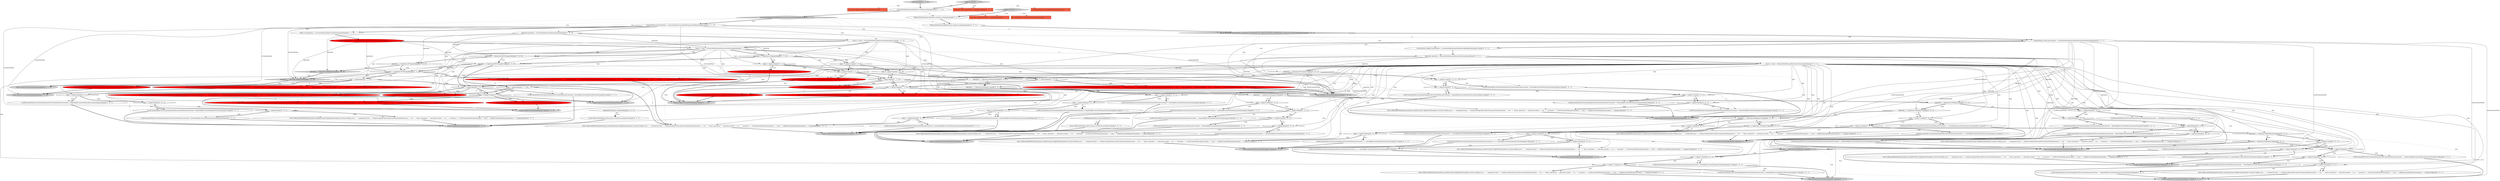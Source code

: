 digraph {
110 [style = filled, label = "throw irBinaryMathNode.getLocation().createError(ae)@@@47@@@['0', '0', '1']", fillcolor = white, shape = ellipse image = "AAA0AAABBB3BBB"];
24 [style = filled, label = "Class<?> type = irUnaryMathNode.getDecorationValue()@@@7@@@['1', '0', '0']", fillcolor = white, shape = ellipse image = "AAA0AAABBB1BBB"];
108 [style = filled, label = "type == @@@177@@@['0', '0', '1']", fillcolor = white, shape = diamond image = "AAA0AAABBB3BBB"];
14 [style = filled, label = "operation == Operation.BWNOT@@@26@@@['1', '0', '0']", fillcolor = white, shape = diamond image = "AAA0AAABBB1BBB"];
20 [style = filled, label = "operation == Operation.ADD@@@48@@@['1', '1', '0']", fillcolor = lightgray, shape = diamond image = "AAA0AAABBB1BBB"];
16 [style = filled, label = "visitUnaryMath['1', '0', '0']", fillcolor = lightgray, shape = diamond image = "AAA0AAABBB1BBB"];
104 [style = filled, label = "type == @@@126@@@['0', '0', '1']", fillcolor = white, shape = diamond image = "AAA0AAABBB3BBB"];
141 [style = filled, label = "irLeftConstantNode.setConstant((int)irLeftConstantNode.getConstant() << (int)irRightConstantNode.getConstant())@@@112@@@['0', '0', '1']", fillcolor = white, shape = ellipse image = "AAA0AAABBB3BBB"];
34 [style = filled, label = "Operation operation = irUnaryMathNode.getDecorationValue()@@@7@@@['0', '1', '0']", fillcolor = red, shape = ellipse image = "AAA1AAABBB2BBB"];
47 [style = filled, label = "irConstantNode.attachDecoration(new IRDConstant(~(int)constantValue))@@@29@@@['0', '1', '0']", fillcolor = red, shape = ellipse image = "AAA1AAABBB2BBB"];
45 [style = filled, label = "scope.accept(irConstantNode)@@@37@@@['0', '1', '0']", fillcolor = lightgray, shape = ellipse image = "AAA0AAABBB2BBB"];
18 [style = filled, label = "operation == Operation.BWNOT@@@27@@@['1', '1', '0']", fillcolor = white, shape = diamond image = "AAA0AAABBB1BBB"];
26 [style = filled, label = "operation == Operation.NOT@@@38@@@['1', '0', '0']", fillcolor = white, shape = diamond image = "AAA0AAABBB1BBB"];
15 [style = filled, label = "irUnaryMathNode.getChildNode().visit(this,null)@@@3@@@['1', '1', '0']", fillcolor = white, shape = ellipse image = "AAA0AAABBB1BBB"];
2 [style = filled, label = "type == @@@28@@@['1', '1', '0']", fillcolor = white, shape = diamond image = "AAA0AAABBB1BBB"];
71 [style = filled, label = "ArithmeticException ae@@@46@@@['0', '0', '1']", fillcolor = white, shape = diamond image = "AAA0AAABBB3BBB"];
66 [style = filled, label = "throw irBinaryMathNode.getLocation().createError(ae)@@@70@@@['0', '0', '1']", fillcolor = white, shape = ellipse image = "AAA0AAABBB3BBB"];
6 [style = filled, label = "throw irUnaryMathNode.getLocation().createError(new IllegalStateException(\"constant folding error: \" + \"unexpected type (\" + PainlessLookupUtility.typeToCanonicalTypeName(type) + \"( for \" + \"unary operation (\" + operation.symbol + \"( on \" + \"constant (\" + irConstantNode.getConstant() + \"(\"))@@@34@@@['1', '0', '0']", fillcolor = red, shape = ellipse image = "AAA1AAABBB1BBB"];
117 [style = filled, label = "operation == Operation.USH@@@134@@@['0', '0', '1']", fillcolor = white, shape = diamond image = "AAA0AAABBB3BBB"];
153 [style = filled, label = "type == @@@123@@@['0', '0', '1']", fillcolor = white, shape = diamond image = "AAA0AAABBB3BBB"];
70 [style = filled, label = "type == @@@96@@@['0', '0', '1']", fillcolor = white, shape = diamond image = "AAA0AAABBB3BBB"];
19 [style = filled, label = "scope.accept(irConstantNode)@@@36@@@['1', '0', '0']", fillcolor = lightgray, shape = ellipse image = "AAA0AAABBB1BBB"];
75 [style = filled, label = "scope.accept(irLeftConstantNode)@@@144@@@['0', '0', '1']", fillcolor = lightgray, shape = ellipse image = "AAA0AAABBB3BBB"];
151 [style = filled, label = "irLeftConstantNode.setConstant((int)irLeftConstantNode.getConstant() | (int)irRightConstantNode.getConstant())@@@175@@@['0', '0', '1']", fillcolor = white, shape = ellipse image = "AAA0AAABBB3BBB"];
4 [style = filled, label = "Class<?> type = irUnaryMathNode.getDecorationValue()@@@8@@@['1', '1', '0']", fillcolor = white, shape = ellipse image = "AAA0AAABBB1BBB"];
145 [style = filled, label = "scope.accept(irLeftConstantNode)@@@132@@@['0', '0', '1']", fillcolor = lightgray, shape = ellipse image = "AAA0AAABBB3BBB"];
25 [style = filled, label = "irUnaryMathNode.getChildNode() instanceof ConstantNode@@@4@@@['1', '1', '0']", fillcolor = lightgray, shape = diamond image = "AAA0AAABBB1BBB"];
40 [style = filled, label = "visitUnaryMath['0', '1', '0']", fillcolor = lightgray, shape = diamond image = "AAA0AAABBB2BBB"];
140 [style = filled, label = "type == @@@114@@@['0', '0', '1']", fillcolor = white, shape = diamond image = "AAA0AAABBB3BBB"];
155 [style = filled, label = "irLeftConstantNode.setConstant((long)irLeftConstantNode.getConstant() | (long)irRightConstantNode.getConstant())@@@178@@@['0', '0', '1']", fillcolor = white, shape = ellipse image = "AAA0AAABBB3BBB"];
65 [style = filled, label = "type == @@@84@@@['0', '0', '1']", fillcolor = white, shape = diamond image = "AAA0AAABBB3BBB"];
114 [style = filled, label = "throw irBinaryMathNode.getLocation().createError(new IllegalStateException(\"constant folding error: \" + \"unexpected type (\" + PainlessLookupUtility.typeToCanonicalTypeName(type) + \"( for \" + \"binary operation (\" + operation.symbol + \"( on \" + \"constants (\" + irLeftConstantNode.getConstant() + \"( and (\" + irRightConstantNode.getConstant() + \"(\"))@@@181@@@['0', '0', '1']", fillcolor = white, shape = ellipse image = "AAA0AAABBB3BBB"];
90 [style = filled, label = "operation == Operation.DIV@@@28@@@['0', '0', '1']", fillcolor = white, shape = diamond image = "AAA0AAABBB3BBB"];
148 [style = filled, label = "operation == Operation.LSH@@@110@@@['0', '0', '1']", fillcolor = white, shape = diamond image = "AAA0AAABBB3BBB"];
10 [style = filled, label = "type == @@@30@@@['1', '0', '1']", fillcolor = white, shape = diamond image = "AAA0AAABBB1BBB"];
128 [style = filled, label = "throw irBinaryMathNode.getLocation().createError(new IllegalStateException(\"constant folding error: \" + \"unexpected type (\" + PainlessLookupUtility.typeToCanonicalTypeName(type) + \"( for \" + \"binary operation (\" + operation.symbol + \"( on \" + \"constants (\" + irLeftConstantNode.getConstant() + \"( and (\" + irRightConstantNode.getConstant() + \"(\"))@@@130@@@['0', '0', '1']", fillcolor = white, shape = ellipse image = "AAA0AAABBB3BBB"];
9 [style = filled, label = "operation == Operation.SUB@@@9@@@['1', '1', '0']", fillcolor = white, shape = diamond image = "AAA0AAABBB1BBB"];
77 [style = filled, label = "scope.accept(irLeftConstantNode)@@@120@@@['0', '0', '1']", fillcolor = lightgray, shape = ellipse image = "AAA0AAABBB3BBB"];
89 [style = filled, label = "irLeftConstantNode.setConstant((int)irLeftConstantNode.getConstant() * (int)irRightConstantNode.getConstant())@@@12@@@['0', '0', '1']", fillcolor = white, shape = ellipse image = "AAA0AAABBB3BBB"];
30 [style = filled, label = "ConstantNode irConstantNode = (ConstantNode)irUnaryMathNode.getChildNode()@@@5@@@['1', '1', '0']", fillcolor = white, shape = ellipse image = "AAA0AAABBB1BBB"];
80 [style = filled, label = "throw irBinaryMathNode.getLocation().createError(new IllegalStateException(\"constant folding error: \" + \"unexpected type (\" + PainlessLookupUtility.typeToCanonicalTypeName(type) + \"( for \" + \"binary operation (\" + operation.symbol + \"( on \" + \"constants (\" + irLeftConstantNode.getConstant() + \"( and (\" + irRightConstantNode.getConstant() + \"(\"))@@@106@@@['0', '0', '1']", fillcolor = white, shape = ellipse image = "AAA0AAABBB3BBB"];
51 [style = filled, label = "type == @@@56@@@['0', '0', '1']", fillcolor = white, shape = diamond image = "AAA0AAABBB3BBB"];
64 [style = filled, label = "operation == Operation.SUB@@@92@@@['0', '0', '1']", fillcolor = white, shape = diamond image = "AAA0AAABBB3BBB"];
85 [style = filled, label = "ConstantNode irRightConstantNode = (ConstantNode)irBinaryMathNode.getRightNode()@@@7@@@['0', '0', '1']", fillcolor = white, shape = ellipse image = "AAA0AAABBB3BBB"];
131 [style = filled, label = "irBinaryMathNode.getLeftNode() instanceof ConstantNode && irBinaryMathNode.getRightNode() instanceof ConstantNode@@@5@@@['0', '0', '1']", fillcolor = lightgray, shape = diamond image = "AAA0AAABBB3BBB"];
113 [style = filled, label = "visitBinaryMath['0', '0', '1']", fillcolor = lightgray, shape = diamond image = "AAA0AAABBB3BBB"];
79 [style = filled, label = "irLeftConstantNode.setConstant((long)irLeftConstantNode.getConstant() ^ (long)irRightConstantNode.getConstant())@@@166@@@['0', '0', '1']", fillcolor = white, shape = ellipse image = "AAA0AAABBB3BBB"];
12 [style = filled, label = "throw irBinaryMathNode.getLocation().createError(new IllegalStateException(\"constant folding error: \" + \"unexpected type (\" + PainlessLookupUtility.typeToCanonicalTypeName(type) + \"( for \" + \"binary operation (\" + operation.symbol + \"( on \" + \"constants (\" + irLeftConstantNode.getConstant() + \"( and (\" + irRightConstantNode.getConstant() + \"(\"))@@@66@@@['1', '0', '1']", fillcolor = white, shape = ellipse image = "AAA0AAABBB1BBB"];
43 [style = filled, label = "Object constantValue = irConstantNode.getDecorationValue()@@@6@@@['0', '1', '0']", fillcolor = white, shape = ellipse image = "AAA0AAABBB2BBB"];
139 [style = filled, label = "irLeftConstantNode.setConstant((long)irLeftConstantNode.getConstant() / (long)irRightConstantNode.getConstant())@@@34@@@['0', '0', '1']", fillcolor = white, shape = ellipse image = "AAA0AAABBB3BBB"];
33 [style = filled, label = "irConstantNode.attachDecoration(new IRDConstant(-(int)constantValue))@@@11@@@['0', '1', '0']", fillcolor = red, shape = ellipse image = "AAA1AAABBB2BBB"];
56 [style = filled, label = "type == @@@39@@@['0', '0', '1']", fillcolor = white, shape = diamond image = "AAA0AAABBB3BBB"];
1 [style = filled, label = "throw irUnaryMathNode.getLocation().createError(new IllegalStateException(\"constant folding error: \" + \"unexpected type (\" + PainlessLookupUtility.typeToCanonicalTypeName(type) + \"( for \" + \"unary operation (\" + operation.symbol + \"( on \" + \"constant (\" + irConstantNode.getConstant() + \"(\"))@@@22@@@['1', '0', '0']", fillcolor = red, shape = ellipse image = "AAA1AAABBB1BBB"];
93 [style = filled, label = "irLeftConstantNode.setConstant((int)irLeftConstantNode.getConstant() >> (int)irRightConstantNode.getConstant())@@@124@@@['0', '0', '1']", fillcolor = white, shape = ellipse image = "AAA0AAABBB3BBB"];
112 [style = filled, label = "throw irBinaryMathNode.getLocation().createError(new IllegalStateException(\"constant folding error: \" + \"unexpected type (\" + PainlessLookupUtility.typeToCanonicalTypeName(type) + \"( for \" + \"binary operation (\" + operation.symbol + \"( on \" + \"constants (\" + irLeftConstantNode.getConstant() + \"( and (\" + irRightConstantNode.getConstant() + \"(\"))@@@142@@@['0', '0', '1']", fillcolor = white, shape = ellipse image = "AAA0AAABBB3BBB"];
106 [style = filled, label = "type == @@@17@@@['0', '0', '1']", fillcolor = white, shape = diamond image = "AAA0AAABBB3BBB"];
96 [style = filled, label = "irLeftConstantNode.setConstant((long)irLeftConstantNode.getConstant() & (long)irRightConstantNode.getConstant())@@@151@@@['0', '0', '1']", fillcolor = white, shape = ellipse image = "AAA0AAABBB3BBB"];
55 [style = filled, label = "Operation operation = irBinaryMathNode.getDecorationValue()@@@8@@@['0', '0', '1']", fillcolor = white, shape = ellipse image = "AAA0AAABBB3BBB"];
120 [style = filled, label = "irLeftConstantNode.setConstant((double)irLeftConstantNode.getConstant() + (double)irRightConstantNode.getConstant())@@@85@@@['0', '0', '1']", fillcolor = white, shape = ellipse image = "AAA0AAABBB3BBB"];
17 [style = filled, label = "type == @@@19@@@['1', '1', '0']", fillcolor = white, shape = diamond image = "AAA0AAABBB1BBB"];
88 [style = filled, label = "scope.accept(irLeftConstantNode)@@@108@@@['0', '0', '1']", fillcolor = lightgray, shape = ellipse image = "AAA0AAABBB3BBB"];
133 [style = filled, label = "type == @@@78@@@['0', '0', '1']", fillcolor = white, shape = diamond image = "AAA0AAABBB3BBB"];
157 [style = filled, label = "irLeftConstantNode.setConstant((int)irLeftConstantNode.getConstant() % (int)irRightConstantNode.getConstant())@@@54@@@['0', '0', '1']", fillcolor = white, shape = ellipse image = "AAA0AAABBB3BBB"];
135 [style = filled, label = "irLeftConstantNode.setConstant((int)irLeftConstantNode.getConstant() - (int)irRightConstantNode.getConstant())@@@94@@@['0', '0', '1']", fillcolor = white, shape = ellipse image = "AAA0AAABBB3BBB"];
107 [style = filled, label = "type == @@@102@@@['0', '0', '1']", fillcolor = white, shape = diamond image = "AAA0AAABBB3BBB"];
125 [style = filled, label = "irLeftConstantNode.setConstant((int)irLeftConstantNode.getConstant() ^ (int)irRightConstantNode.getConstant())@@@163@@@['0', '0', '1']", fillcolor = white, shape = ellipse image = "AAA0AAABBB3BBB"];
150 [style = filled, label = "type == @@@162@@@['0', '0', '1']", fillcolor = white, shape = diamond image = "AAA0AAABBB3BBB"];
46 [style = filled, label = "UnaryMathNode irUnaryMathNode@@@2@@@['0', '1', '0']", fillcolor = tomato, shape = box image = "AAA0AAABBB2BBB"];
91 [style = filled, label = "Consumer<ExpressionNode> scope@@@2@@@['0', '0', '1']", fillcolor = tomato, shape = box image = "AAA0AAABBB3BBB"];
72 [style = filled, label = "irLeftConstantNode.setConstant((float)irLeftConstantNode.getConstant() - (float)irRightConstantNode.getConstant())@@@100@@@['0', '0', '1']", fillcolor = white, shape = ellipse image = "AAA0AAABBB3BBB"];
52 [style = filled, label = "type == @@@36@@@['0', '0', '1']", fillcolor = white, shape = diamond image = "AAA0AAABBB3BBB"];
5 [style = filled, label = "scope.accept(irConstantNode)@@@24@@@['1', '0', '0']", fillcolor = lightgray, shape = ellipse image = "AAA0AAABBB1BBB"];
95 [style = filled, label = "throw irBinaryMathNode.getLocation().createError(new IllegalStateException(\"constant folding error: \" + \"unexpected type (\" + PainlessLookupUtility.typeToCanonicalTypeName(type) + \"( for \" + \"binary operation (\" + operation.symbol + \"( on \" + \"constants (\" + irLeftConstantNode.getConstant() + \"( and (\" + irRightConstantNode.getConstant() + \"(\"))@@@169@@@['0', '0', '1']", fillcolor = white, shape = ellipse image = "AAA0AAABBB3BBB"];
44 [style = filled, label = "scope.accept(irConstantNode)@@@46@@@['0', '1', '0']", fillcolor = lightgray, shape = ellipse image = "AAA0AAABBB2BBB"];
83 [style = filled, label = "scope.accept(irLeftConstantNode)@@@72@@@['0', '0', '1']", fillcolor = lightgray, shape = ellipse image = "AAA0AAABBB3BBB"];
58 [style = filled, label = "type == @@@165@@@['0', '0', '1']", fillcolor = white, shape = diamond image = "AAA0AAABBB3BBB"];
124 [style = filled, label = "irLeftConstantNode.setConstant((float)irLeftConstantNode.getConstant() % (float)irRightConstantNode.getConstant())@@@60@@@['0', '0', '1']", fillcolor = white, shape = ellipse image = "AAA0AAABBB3BBB"];
161 [style = filled, label = "throw irBinaryMathNode.getLocation().createError(new IllegalStateException(\"constant folding error: \" + \"unexpected type (\" + PainlessLookupUtility.typeToCanonicalTypeName(type) + \"( for \" + \"binary operation (\" + operation.symbol + \"( on \" + \"constants (\" + irLeftConstantNode.getConstant() + \"( and (\" + irRightConstantNode.getConstant() + \"(\"))@@@88@@@['0', '0', '1']", fillcolor = white, shape = ellipse image = "AAA0AAABBB3BBB"];
122 [style = filled, label = "irLeftConstantNode.setConstant((double)irLeftConstantNode.getConstant() * (double)irRightConstantNode.getConstant())@@@21@@@['0', '0', '1']", fillcolor = white, shape = ellipse image = "AAA0AAABBB3BBB"];
123 [style = filled, label = "irLeftConstantNode.setConstant((int)irLeftConstantNode.getConstant() & (int)irRightConstantNode.getConstant())@@@148@@@['0', '0', '1']", fillcolor = white, shape = ellipse image = "AAA0AAABBB3BBB"];
138 [style = filled, label = "scope.accept(irLeftConstantNode)@@@183@@@['0', '0', '1']", fillcolor = lightgray, shape = ellipse image = "AAA0AAABBB3BBB"];
63 [style = filled, label = "type == @@@62@@@['0', '0', '1']", fillcolor = white, shape = diamond image = "AAA0AAABBB3BBB"];
105 [style = filled, label = "irLeftConstantNode.setConstant((int)irLeftConstantNode.getConstant() + (int)irRightConstantNode.getConstant())@@@76@@@['0', '0', '1']", fillcolor = white, shape = ellipse image = "AAA0AAABBB3BBB"];
119 [style = filled, label = "irLeftConstantNode.setConstant((int)irLeftConstantNode.getConstant() >>> (int)irRightConstantNode.getConstant())@@@136@@@['0', '0', '1']", fillcolor = white, shape = ellipse image = "AAA0AAABBB3BBB"];
132 [style = filled, label = "irBinaryMathNode.getLeftNode().visit(this,null)@@@3@@@['0', '0', '1']", fillcolor = white, shape = ellipse image = "AAA0AAABBB3BBB"];
137 [style = filled, label = "irLeftConstantNode.setConstant((double)irLeftConstantNode.getConstant() % (double)irRightConstantNode.getConstant())@@@63@@@['0', '0', '1']", fillcolor = white, shape = ellipse image = "AAA0AAABBB3BBB"];
158 [style = filled, label = "irLeftConstantNode.setConstant((int)irLeftConstantNode.getConstant() / (int)irRightConstantNode.getConstant())@@@31@@@['0', '0', '1']", fillcolor = white, shape = ellipse image = "AAA0AAABBB3BBB"];
67 [style = filled, label = "throw irBinaryMathNode.getLocation().createError(new IllegalStateException(\"constant folding error: \" + \"unexpected type (\" + PainlessLookupUtility.typeToCanonicalTypeName(type) + \"( for \" + \"binary operation (\" + operation.symbol + \"( on \" + \"constants (\" + irLeftConstantNode.getConstant() + \"( and (\" + irRightConstantNode.getConstant() + \"(\"))@@@154@@@['0', '0', '1']", fillcolor = white, shape = ellipse image = "AAA0AAABBB3BBB"];
32 [style = filled, label = "type == @@@10@@@['1', '1', '0']", fillcolor = white, shape = diamond image = "AAA0AAABBB1BBB"];
100 [style = filled, label = "scope.accept(irLeftConstantNode)@@@90@@@['0', '0', '1']", fillcolor = lightgray, shape = ellipse image = "AAA0AAABBB3BBB"];
127 [style = filled, label = "irLeftConstantNode.setConstant((long)irLeftConstantNode.getConstant() + (long)irRightConstantNode.getConstant())@@@79@@@['0', '0', '1']", fillcolor = white, shape = ellipse image = "AAA0AAABBB3BBB"];
11 [style = filled, label = "Consumer<ExpressionNode> scope@@@2@@@['1', '0', '0']", fillcolor = tomato, shape = box image = "AAA0AAABBB1BBB"];
82 [style = filled, label = "operation == Operation.REM@@@51@@@['0', '0', '1']", fillcolor = white, shape = diamond image = "AAA0AAABBB3BBB"];
0 [style = filled, label = "type == @@@13@@@['1', '1', '0']", fillcolor = white, shape = diamond image = "AAA0AAABBB1BBB"];
50 [style = filled, label = "irConstantNode.attachDecoration(new IRDConstant(-(float)constantValue))@@@17@@@['0', '1', '0']", fillcolor = red, shape = ellipse image = "AAA1AAABBB2BBB"];
115 [style = filled, label = "type == @@@81@@@['0', '0', '1']", fillcolor = white, shape = diamond image = "AAA0AAABBB3BBB"];
147 [style = filled, label = "irLeftConstantNode.setConstant((long)irLeftConstantNode.getConstant() * (long)irRightConstantNode.getConstant())@@@15@@@['0', '0', '1']", fillcolor = white, shape = ellipse image = "AAA0AAABBB3BBB"];
84 [style = filled, label = "BinaryMathNode irBinaryMathNode@@@2@@@['0', '0', '1']", fillcolor = tomato, shape = box image = "AAA0AAABBB3BBB"];
13 [style = filled, label = "type == @@@31@@@['1', '1', '0']", fillcolor = white, shape = diamond image = "AAA0AAABBB1BBB"];
61 [style = filled, label = "irLeftConstantNode.setConstant((long)irLeftConstantNode.getConstant() << (int)irRightConstantNode.getConstant())@@@115@@@['0', '0', '1']", fillcolor = white, shape = ellipse image = "AAA0AAABBB3BBB"];
111 [style = filled, label = "irLeftConstantNode.setConstant((long)irLeftConstantNode.getConstant() >> (int)irRightConstantNode.getConstant())@@@127@@@['0', '0', '1']", fillcolor = white, shape = ellipse image = "AAA0AAABBB3BBB"];
59 [style = filled, label = "type == @@@93@@@['0', '0', '1']", fillcolor = white, shape = diamond image = "AAA0AAABBB3BBB"];
68 [style = filled, label = "irLeftConstantNode.setConstant((long)irLeftConstantNode.getConstant() >>> (int)irRightConstantNode.getConstant())@@@139@@@['0', '0', '1']", fillcolor = white, shape = ellipse image = "AAA0AAABBB3BBB"];
146 [style = filled, label = "irLeftConstantNode.setConstant((boolean)irLeftConstantNode.getConstant() ^ (boolean)irRightConstantNode.getConstant())@@@160@@@['0', '0', '1']", fillcolor = white, shape = ellipse image = "AAA0AAABBB3BBB"];
156 [style = filled, label = "throw irBinaryMathNode.getLocation().createError(new IllegalStateException(\"constant folding error: \" + \"unexpected type (\" + PainlessLookupUtility.typeToCanonicalTypeName(type) + \"( for \" + \"binary operation (\" + operation.symbol + \"( on \" + \"constants (\" + irLeftConstantNode.getConstant() + \"( and (\" + irRightConstantNode.getConstant() + \"(\"))@@@43@@@['0', '0', '1']", fillcolor = white, shape = ellipse image = "AAA0AAABBB3BBB"];
39 [style = filled, label = "scope.accept(irConstantNode)@@@49@@@['0', '1', '0']", fillcolor = lightgray, shape = ellipse image = "AAA0AAABBB2BBB"];
144 [style = filled, label = "type == @@@53@@@['0', '0', '1']", fillcolor = white, shape = diamond image = "AAA0AAABBB3BBB"];
48 [style = filled, label = "throw irUnaryMathNode.getLocation().createError(new IllegalStateException(\"constant folding error: \" + \"unexpected type (\" + PainlessLookupUtility.typeToCanonicalTypeName(type) + \"( for \" + \"unary operation (\" + operation.symbol + \"( on \" + \"constant (\" + irConstantNode.getDecorationString() + \"(\"))@@@35@@@['0', '1', '0']", fillcolor = red, shape = ellipse image = "AAA1AAABBB2BBB"];
78 [style = filled, label = "irLeftConstantNode.setConstant((double)irLeftConstantNode.getConstant() - (double)irRightConstantNode.getConstant())@@@103@@@['0', '0', '1']", fillcolor = white, shape = ellipse image = "AAA0AAABBB3BBB"];
53 [style = filled, label = "throw irBinaryMathNode.getLocation().createError(new IllegalStateException(\"constant folding error: \" + \"unexpected type (\" + PainlessLookupUtility.typeToCanonicalTypeName(type) + \"( for \" + \"binary operation (\" + operation.symbol + \"( on \" + \"constants (\" + irLeftConstantNode.getConstant() + \"( and (\" + irRightConstantNode.getConstant() + \"(\"))@@@24@@@['0', '0', '1']", fillcolor = white, shape = ellipse image = "AAA0AAABBB3BBB"];
29 [style = filled, label = "type == @@@15@@@['1', '0', '0']", fillcolor = white, shape = diamond image = "AAA0AAABBB1BBB"];
62 [style = filled, label = "irLeftConstantNode.setConstant((float)irLeftConstantNode.getConstant() + (float)irRightConstantNode.getConstant())@@@82@@@['0', '0', '1']", fillcolor = white, shape = ellipse image = "AAA0AAABBB3BBB"];
41 [style = filled, label = "scope.accept(irConstantNode)@@@25@@@['0', '1', '0']", fillcolor = lightgray, shape = ellipse image = "AAA0AAABBB2BBB"];
99 [style = filled, label = "irLeftConstantNode.setConstant((long)irLeftConstantNode.getConstant() - (long)irRightConstantNode.getConstant())@@@97@@@['0', '0', '1']", fillcolor = white, shape = ellipse image = "AAA0AAABBB3BBB"];
54 [style = filled, label = "scope.accept(irLeftConstantNode)@@@26@@@['0', '0', '1']", fillcolor = lightgray, shape = ellipse image = "AAA0AAABBB3BBB"];
160 [style = filled, label = "type == @@@14@@@['0', '0', '1']", fillcolor = white, shape = diamond image = "AAA0AAABBB3BBB"];
3 [style = filled, label = "type == @@@12@@@['1', '0', '0']", fillcolor = white, shape = diamond image = "AAA0AAABBB1BBB"];
98 [style = filled, label = "type == @@@135@@@['0', '0', '1']", fillcolor = white, shape = diamond image = "AAA0AAABBB3BBB"];
136 [style = filled, label = "type == @@@147@@@['0', '0', '1']", fillcolor = white, shape = diamond image = "AAA0AAABBB3BBB"];
103 [style = filled, label = "irLeftConstantNode.setConstant((long)irLeftConstantNode.getConstant() % (long)irRightConstantNode.getConstant())@@@57@@@['0', '0', '1']", fillcolor = white, shape = ellipse image = "AAA0AAABBB3BBB"];
22 [style = filled, label = "type == @@@40@@@['1', '1', '0']", fillcolor = white, shape = diamond image = "AAA0AAABBB1BBB"];
57 [style = filled, label = "operation == Operation.BWAND@@@146@@@['0', '0', '1']", fillcolor = white, shape = diamond image = "AAA0AAABBB3BBB"];
74 [style = filled, label = "operation == Operation.MUL@@@10@@@['0', '0', '1']", fillcolor = white, shape = diamond image = "AAA0AAABBB3BBB"];
130 [style = filled, label = "throw irBinaryMathNode.getLocation().createError(new IllegalStateException(\"constant folding error: \" + \"unexpected type (\" + PainlessLookupUtility.typeToCanonicalTypeName(type) + \"( for \" + \"binary operation (\" + operation.symbol + \"( on \" + \"constants (\" + irLeftConstantNode.getConstant() + \"( and (\" + irRightConstantNode.getConstant() + \"(\"))@@@118@@@['0', '0', '1']", fillcolor = white, shape = ellipse image = "AAA0AAABBB3BBB"];
76 [style = filled, label = "irBinaryMathNode.getRightNode().visit(this,null)@@@4@@@['0', '0', '1']", fillcolor = white, shape = ellipse image = "AAA0AAABBB3BBB"];
38 [style = filled, label = "irConstantNode.attachDecoration(new IRDConstant(-(long)constantValue))@@@14@@@['0', '1', '0']", fillcolor = red, shape = ellipse image = "AAA1AAABBB2BBB"];
97 [style = filled, label = "type == @@@138@@@['0', '0', '1']", fillcolor = white, shape = diamond image = "AAA0AAABBB3BBB"];
36 [style = filled, label = "irConstantNode.attachDecoration(new IRDConstant(!(boolean)constantValue))@@@41@@@['0', '1', '0']", fillcolor = red, shape = ellipse image = "AAA1AAABBB2BBB"];
37 [style = filled, label = "throw irUnaryMathNode.getLocation().createError(new IllegalStateException(\"constant folding error: \" + \"unexpected type (\" + PainlessLookupUtility.typeToCanonicalTypeName(type) + \"( for \" + \"unary operation (\" + operation.symbol + \"( on \" + \"constant (\" + irConstantNode.getDecorationString() + \"(\"))@@@23@@@['0', '1', '0']", fillcolor = red, shape = ellipse image = "AAA1AAABBB2BBB"];
87 [style = filled, label = "type == @@@59@@@['0', '0', '1']", fillcolor = white, shape = diamond image = "AAA0AAABBB3BBB"];
92 [style = filled, label = "type == @@@174@@@['0', '0', '1']", fillcolor = white, shape = diamond image = "AAA0AAABBB3BBB"];
69 [style = filled, label = "operation == Operation.ADD@@@74@@@['0', '0', '1']", fillcolor = white, shape = diamond image = "AAA0AAABBB3BBB"];
94 [style = filled, label = "scope.accept(irLeftConstantNode)@@@171@@@['0', '0', '1']", fillcolor = lightgray, shape = ellipse image = "AAA0AAABBB3BBB"];
21 [style = filled, label = "Operation operation = irUnaryMathNode.getOperation()@@@6@@@['1', '0', '0']", fillcolor = white, shape = ellipse image = "AAA0AAABBB1BBB"];
8 [style = filled, label = "operation == Operation.ADD@@@47@@@['1', '0', '0']", fillcolor = lightgray, shape = diamond image = "AAA0AAABBB1BBB"];
134 [style = filled, label = "type == @@@159@@@['0', '0', '1']", fillcolor = white, shape = diamond image = "AAA0AAABBB3BBB"];
142 [style = filled, label = "type == @@@20@@@['0', '0', '1']", fillcolor = white, shape = diamond image = "AAA0AAABBB3BBB"];
49 [style = filled, label = "irConstantNode.attachDecoration(new IRDConstant(-(double)constantValue))@@@20@@@['0', '1', '0']", fillcolor = red, shape = ellipse image = "AAA1AAABBB2BBB"];
118 [style = filled, label = "type == @@@11@@@['0', '0', '1']", fillcolor = white, shape = diamond image = "AAA0AAABBB3BBB"];
101 [style = filled, label = "type == @@@111@@@['0', '0', '1']", fillcolor = white, shape = diamond image = "AAA0AAABBB3BBB"];
28 [style = filled, label = "type == @@@18@@@['1', '0', '0']", fillcolor = white, shape = diamond image = "AAA0AAABBB1BBB"];
126 [style = filled, label = "operation == Operation.RSH@@@122@@@['0', '0', '1']", fillcolor = white, shape = diamond image = "AAA0AAABBB3BBB"];
143 [style = filled, label = "operation == Operation.BWOR@@@173@@@['0', '0', '1']", fillcolor = lightgray, shape = diamond image = "AAA0AAABBB3BBB"];
60 [style = filled, label = "type == @@@99@@@['0', '0', '1']", fillcolor = white, shape = diamond image = "AAA0AAABBB3BBB"];
35 [style = filled, label = "throw irUnaryMathNode.getLocation().createError(new IllegalStateException(\"constant folding error: \" + \"unexpected type (\" + PainlessLookupUtility.typeToCanonicalTypeName(type) + \"( for \" + \"unary operation (\" + operation.symbol + \"( on \" + \"constant (\" + irConstantNode.getDecorationString() + \"(\"))@@@44@@@['0', '1', '0']", fillcolor = red, shape = ellipse image = "AAA1AAABBB2BBB"];
109 [style = filled, label = "irLeftConstantNode.setConstant((double)irLeftConstantNode.getConstant() / (double)irRightConstantNode.getConstant())@@@40@@@['0', '0', '1']", fillcolor = white, shape = ellipse image = "AAA0AAABBB3BBB"];
27 [style = filled, label = "type == @@@16@@@['1', '1', '0']", fillcolor = white, shape = diamond image = "AAA0AAABBB1BBB"];
7 [style = filled, label = "throw irUnaryMathNode.getLocation().createError(new IllegalStateException(\"constant folding error: \" + \"unexpected type (\" + PainlessLookupUtility.typeToCanonicalTypeName(type) + \"( for \" + \"unary operation (\" + operation.symbol + \"( on \" + \"constant (\" + irConstantNode.getConstant() + \"(\"))@@@43@@@['1', '0', '0']", fillcolor = red, shape = ellipse image = "AAA1AAABBB1BBB"];
42 [style = filled, label = "irConstantNode.attachDecoration(new IRDConstant(~(long)constantValue))@@@32@@@['0', '1', '0']", fillcolor = red, shape = ellipse image = "AAA1AAABBB2BBB"];
86 [style = filled, label = "irLeftConstantNode.setConstant((float)irLeftConstantNode.getConstant() * (float)irRightConstantNode.getConstant())@@@18@@@['0', '0', '1']", fillcolor = white, shape = ellipse image = "AAA0AAABBB3BBB"];
81 [style = filled, label = "type == @@@75@@@['0', '0', '1']", fillcolor = white, shape = diamond image = "AAA0AAABBB3BBB"];
23 [style = filled, label = "operation == Operation.NOT@@@39@@@['1', '1', '0']", fillcolor = white, shape = diamond image = "AAA0AAABBB1BBB"];
154 [style = filled, label = "irLeftConstantNode.setConstant((float)irLeftConstantNode.getConstant() / (float)irRightConstantNode.getConstant())@@@37@@@['0', '0', '1']", fillcolor = white, shape = ellipse image = "AAA0AAABBB3BBB"];
116 [style = filled, label = "scope.accept(irLeftConstantNode)@@@156@@@['0', '0', '1']", fillcolor = lightgray, shape = ellipse image = "AAA0AAABBB3BBB"];
159 [style = filled, label = "type == @@@33@@@['0', '0', '1']", fillcolor = white, shape = diamond image = "AAA0AAABBB3BBB"];
121 [style = filled, label = "ConstantNode irLeftConstantNode = (ConstantNode)irBinaryMathNode.getLeftNode()@@@6@@@['0', '0', '1']", fillcolor = white, shape = ellipse image = "AAA0AAABBB3BBB"];
152 [style = filled, label = "Class<?> type = irBinaryMathNode.getDecorationValue()@@@9@@@['0', '0', '1']", fillcolor = white, shape = ellipse image = "AAA0AAABBB3BBB"];
149 [style = filled, label = "operation == Operation.XOR@@@158@@@['0', '0', '1']", fillcolor = white, shape = diamond image = "AAA0AAABBB3BBB"];
73 [style = filled, label = "type == @@@150@@@['0', '0', '1']", fillcolor = white, shape = diamond image = "AAA0AAABBB3BBB"];
31 [style = filled, label = "Consumer<ExpressionNode> scope@@@2@@@['1', '1', '0']", fillcolor = tomato, shape = box image = "AAA0AAABBB1BBB"];
102 [style = filled, label = "ArithmeticException ae@@@69@@@['0', '0', '1']", fillcolor = white, shape = diamond image = "AAA0AAABBB3BBB"];
129 [style = filled, label = "scope.accept(irLeftConstantNode)@@@49@@@['0', '0', '1']", fillcolor = lightgray, shape = ellipse image = "AAA0AAABBB3BBB"];
23->7 [style = dotted, label="false"];
103->83 [style = bold, label=""];
127->100 [style = bold, label=""];
14->19 [style = dotted, label="true"];
152->118 [style = solid, label="type"];
87->124 [style = bold, label=""];
42->45 [style = bold, label=""];
152->80 [style = solid, label="type"];
15->25 [style = bold, label=""];
24->1 [style = solid, label="type"];
25->30 [style = bold, label=""];
25->4 [style = dotted, label="true"];
152->87 [style = solid, label="type"];
26->12 [style = dotted, label="true"];
97->68 [style = bold, label=""];
152->92 [style = solid, label="type"];
40->31 [style = dotted, label="true"];
2->47 [style = dashed, label="0"];
21->24 [style = bold, label=""];
32->0 [style = dotted, label="false"];
58->95 [style = dotted, label="false"];
26->8 [style = dotted, label="false"];
152->153 [style = solid, label="type"];
118->160 [style = dotted, label="false"];
121->88 [style = solid, label="irLeftConstantNode"];
23->22 [style = bold, label=""];
23->44 [style = dotted, label="true"];
143->138 [style = dotted, label="true"];
34->9 [style = solid, label="operation"];
152->10 [style = solid, label="type"];
56->109 [style = dotted, label="true"];
7->35 [style = dashed, label="0"];
3->0 [style = dotted, label="true"];
136->73 [style = bold, label=""];
28->1 [style = dotted, label="false"];
56->156 [style = dotted, label="false"];
133->127 [style = dotted, label="true"];
105->100 [style = bold, label=""];
3->29 [style = dotted, label="false"];
144->157 [style = bold, label=""];
74->54 [style = dotted, label="true"];
5->54 [style = dashed, label="0"];
9->32 [style = bold, label=""];
108->114 [style = dotted, label="false"];
69->64 [style = bold, label=""];
21->4 [style = solid, label="operation"];
90->82 [style = dotted, label="false"];
152->108 [style = solid, label="type"];
24->9 [style = solid, label="type"];
18->45 [style = dotted, label="true"];
4->55 [style = dashed, label="0"];
149->143 [style = bold, label=""];
153->104 [style = bold, label=""];
117->98 [style = dotted, label="true"];
152->140 [style = solid, label="type"];
20->39 [style = bold, label=""];
14->18 [style = bold, label=""];
102->66 [style = dotted, label="true"];
16->11 [style = dotted, label="true"];
43->34 [style = bold, label=""];
117->75 [style = dotted, label="true"];
113->91 [style = dotted, label="true"];
128->145 [style = bold, label=""];
4->9 [style = bold, label=""];
79->94 [style = bold, label=""];
4->5 [style = dotted, label="true"];
4->14 [style = bold, label=""];
23->20 [style = bold, label=""];
10->6 [style = dotted, label="false"];
99->88 [style = bold, label=""];
148->101 [style = bold, label=""];
65->161 [style = bold, label=""];
69->81 [style = bold, label=""];
51->103 [style = bold, label=""];
109->129 [style = bold, label=""];
148->126 [style = bold, label=""];
25->24 [style = dotted, label="true"];
118->160 [style = bold, label=""];
65->120 [style = bold, label=""];
14->90 [style = dashed, label="0"];
144->157 [style = dotted, label="true"];
121->85 [style = bold, label=""];
104->111 [style = bold, label=""];
20->39 [style = dotted, label="true"];
10->6 [style = bold, label=""];
32->33 [style = bold, label=""];
74->118 [style = bold, label=""];
90->129 [style = dotted, label="true"];
149->134 [style = dotted, label="true"];
9->18 [style = bold, label=""];
18->10 [style = bold, label=""];
10->13 [style = dotted, label="true"];
118->89 [style = dotted, label="true"];
134->150 [style = bold, label=""];
59->70 [style = bold, label=""];
17->122 [style = dashed, label="0"];
25->43 [style = dotted, label="true"];
55->74 [style = solid, label="operation"];
4->13 [style = solid, label="type"];
152->115 [style = solid, label="type"];
24->10 [style = solid, label="type"];
4->35 [style = solid, label="type"];
152->67 [style = solid, label="type"];
32->89 [style = dashed, label="0"];
81->133 [style = bold, label=""];
2->47 [style = bold, label=""];
121->83 [style = solid, label="irLeftConstantNode"];
59->135 [style = bold, label=""];
34->20 [style = solid, label="operation"];
0->5 [style = bold, label=""];
57->149 [style = dotted, label="false"];
16->15 [style = bold, label=""];
134->146 [style = dotted, label="true"];
110->129 [style = bold, label=""];
92->151 [style = bold, label=""];
4->22 [style = solid, label="type"];
24->23 [style = solid, label="type"];
14->26 [style = dotted, label="false"];
152->114 [style = solid, label="type"];
76->131 [style = bold, label=""];
140->130 [style = dotted, label="false"];
55->152 [style = bold, label=""];
153->93 [style = bold, label=""];
52->56 [style = bold, label=""];
121->129 [style = solid, label="irLeftConstantNode"];
97->112 [style = bold, label=""];
150->58 [style = bold, label=""];
63->137 [style = bold, label=""];
137->83 [style = bold, label=""];
29->28 [style = dotted, label="false"];
152->74 [style = bold, label=""];
95->94 [style = bold, label=""];
101->141 [style = dotted, label="true"];
24->4 [style = bold, label=""];
48->45 [style = bold, label=""];
152->73 [style = solid, label="type"];
25->9 [style = dotted, label="true"];
22->12 [style = bold, label=""];
26->23 [style = bold, label=""];
68->75 [style = bold, label=""];
123->116 [style = bold, label=""];
7->12 [style = dashed, label="0"];
25->30 [style = dotted, label="true"];
131->85 [style = dotted, label="true"];
108->155 [style = dotted, label="true"];
106->142 [style = dotted, label="false"];
24->28 [style = solid, label="type"];
64->148 [style = dotted, label="false"];
22->36 [style = dashed, label="0"];
30->39 [style = solid, label="irConstantNode"];
30->19 [style = solid, label="irConstantNode"];
71->110 [style = dotted, label="true"];
81->105 [style = dotted, label="true"];
97->112 [style = dotted, label="false"];
24->7 [style = solid, label="type"];
55->143 [style = solid, label="operation"];
131->121 [style = dotted, label="true"];
40->15 [style = bold, label=""];
21->26 [style = solid, label="operation"];
38->41 [style = bold, label=""];
97->68 [style = dotted, label="true"];
53->54 [style = bold, label=""];
152->12 [style = solid, label="type"];
0->38 [style = dashed, label="0"];
152->63 [style = solid, label="type"];
40->46 [style = dotted, label="true"];
55->90 [style = solid, label="operation"];
133->127 [style = bold, label=""];
126->153 [style = dotted, label="true"];
34->23 [style = solid, label="operation"];
140->61 [style = dotted, label="true"];
149->134 [style = bold, label=""];
27->5 [style = bold, label=""];
1->53 [style = dashed, label="0"];
24->6 [style = solid, label="type"];
69->64 [style = dotted, label="false"];
0->38 [style = dotted, label="true"];
152->107 [style = solid, label="type"];
90->10 [style = dotted, label="true"];
35->44 [style = bold, label=""];
152->70 [style = solid, label="type"];
148->101 [style = dotted, label="true"];
33->41 [style = bold, label=""];
26->23 [style = dotted, label="true"];
55->69 [style = solid, label="operation"];
73->67 [style = dotted, label="false"];
0->38 [style = bold, label=""];
65->161 [style = dotted, label="false"];
29->27 [style = bold, label=""];
152->51 [style = solid, label="type"];
55->117 [style = solid, label="operation"];
60->107 [style = dotted, label="false"];
55->149 [style = solid, label="operation"];
60->72 [style = dotted, label="true"];
90->82 [style = bold, label=""];
139->129 [style = bold, label=""];
60->107 [style = bold, label=""];
92->108 [style = bold, label=""];
144->51 [style = dotted, label="false"];
27->50 [style = dashed, label="0"];
69->100 [style = dotted, label="true"];
1->37 [style = dashed, label="0"];
21->121 [style = dashed, label="0"];
4->37 [style = solid, label="type"];
70->99 [style = bold, label=""];
57->136 [style = bold, label=""];
13->48 [style = bold, label=""];
126->145 [style = dotted, label="true"];
67->116 [style = bold, label=""];
64->59 [style = bold, label=""];
120->100 [style = bold, label=""];
121->145 [style = solid, label="irLeftConstantNode"];
161->100 [style = bold, label=""];
87->63 [style = dotted, label="false"];
32->33 [style = dotted, label="true"];
160->106 [style = bold, label=""];
32->33 [style = dashed, label="0"];
30->21 [style = bold, label=""];
24->18 [style = solid, label="type"];
17->49 [style = bold, label=""];
126->153 [style = bold, label=""];
87->124 [style = dotted, label="true"];
153->93 [style = dotted, label="true"];
30->131 [style = dashed, label="0"];
22->36 [style = dotted, label="true"];
107->80 [style = dotted, label="false"];
10->158 [style = dotted, label="true"];
160->147 [style = dotted, label="true"];
124->83 [style = bold, label=""];
73->96 [style = bold, label=""];
113->132 [style = bold, label=""];
18->2 [style = dotted, label="true"];
136->73 [style = dotted, label="false"];
101->140 [style = bold, label=""];
152->52 [style = solid, label="type"];
82->69 [style = dotted, label="false"];
7->12 [style = bold, label=""];
63->137 [style = dotted, label="true"];
29->27 [style = dotted, label="true"];
102->66 [style = bold, label=""];
55->126 [style = solid, label="operation"];
30->5 [style = solid, label="irConstantNode"];
152->97 [style = solid, label="type"];
28->1 [style = bold, label=""];
27->86 [style = dashed, label="0"];
141->77 [style = bold, label=""];
18->2 [style = bold, label=""];
52->56 [style = dotted, label="false"];
152->95 [style = solid, label="type"];
29->28 [style = bold, label=""];
52->154 [style = dotted, label="true"];
14->26 [style = bold, label=""];
121->94 [style = solid, label="irLeftConstantNode"];
160->106 [style = dotted, label="false"];
152->161 [style = solid, label="type"];
121->54 [style = solid, label="irLeftConstantNode"];
121->116 [style = solid, label="irLeftConstantNode"];
64->59 [style = dotted, label="true"];
82->69 [style = bold, label=""];
27->50 [style = bold, label=""];
82->144 [style = dotted, label="true"];
2->158 [style = dashed, label="0"];
158->129 [style = bold, label=""];
58->95 [style = bold, label=""];
108->155 [style = bold, label=""];
1->5 [style = bold, label=""];
152->56 [style = solid, label="type"];
136->123 [style = dotted, label="true"];
119->75 [style = bold, label=""];
23->22 [style = dotted, label="true"];
32->0 [style = bold, label=""];
104->128 [style = bold, label=""];
98->119 [style = bold, label=""];
130->77 [style = bold, label=""];
152->134 [style = solid, label="type"];
57->149 [style = bold, label=""];
92->151 [style = dotted, label="true"];
8->20 [style = bold, label=""];
81->133 [style = dotted, label="false"];
21->8 [style = solid, label="operation"];
107->80 [style = bold, label=""];
106->142 [style = bold, label=""];
154->129 [style = bold, label=""];
152->160 [style = solid, label="type"];
10->158 [style = bold, label=""];
9->18 [style = dotted, label="false"];
8->20 [style = dotted, label="true"];
55->148 [style = solid, label="operation"];
70->60 [style = dotted, label="false"];
152->112 [style = solid, label="type"];
14->18 [style = dotted, label="true"];
25->21 [style = dotted, label="true"];
13->42 [style = dashed, label="0"];
17->5 [style = bold, label=""];
142->53 [style = dotted, label="false"];
82->83 [style = dotted, label="true"];
73->67 [style = bold, label=""];
36->44 [style = bold, label=""];
115->62 [style = dotted, label="true"];
70->99 [style = dotted, label="true"];
90->10 [style = bold, label=""];
98->97 [style = bold, label=""];
117->57 [style = bold, label=""];
4->2 [style = solid, label="type"];
152->98 [style = solid, label="type"];
108->114 [style = bold, label=""];
152->159 [style = solid, label="type"];
122->54 [style = bold, label=""];
3->0 [style = bold, label=""];
59->135 [style = dotted, label="true"];
152->150 [style = solid, label="type"];
66->83 [style = bold, label=""];
118->89 [style = bold, label=""];
63->12 [style = dotted, label="false"];
152->104 [style = solid, label="type"];
30->41 [style = solid, label="irConstantNode"];
23->7 [style = bold, label=""];
0->147 [style = dashed, label="0"];
50->41 [style = bold, label=""];
3->29 [style = bold, label=""];
135->88 [style = bold, label=""];
152->133 [style = solid, label="type"];
31->91 [style = dashed, label="0"];
18->23 [style = bold, label=""];
121->75 [style = solid, label="irLeftConstantNode"];
107->78 [style = dotted, label="true"];
131->55 [style = dotted, label="true"];
159->139 [style = dotted, label="true"];
115->65 [style = dotted, label="false"];
144->51 [style = bold, label=""];
26->8 [style = bold, label=""];
98->97 [style = dotted, label="false"];
133->115 [style = dotted, label="false"];
149->94 [style = dotted, label="true"];
55->82 [style = solid, label="operation"];
13->19 [style = bold, label=""];
86->54 [style = bold, label=""];
89->54 [style = bold, label=""];
25->76 [style = dashed, label="0"];
24->3 [style = solid, label="type"];
152->106 [style = solid, label="type"];
34->18 [style = solid, label="operation"];
121->100 [style = solid, label="irLeftConstantNode"];
106->86 [style = bold, label=""];
28->17 [style = bold, label=""];
27->50 [style = dotted, label="true"];
152->53 [style = solid, label="type"];
152->101 [style = solid, label="type"];
47->45 [style = bold, label=""];
150->125 [style = bold, label=""];
10->159 [style = dotted, label="false"];
22->35 [style = bold, label=""];
15->132 [style = dashed, label="0"];
0->27 [style = dotted, label="false"];
18->23 [style = dotted, label="false"];
52->154 [style = bold, label=""];
12->83 [style = bold, label=""];
152->144 [style = solid, label="type"];
2->19 [style = bold, label=""];
10->159 [style = bold, label=""];
115->65 [style = bold, label=""];
0->27 [style = bold, label=""];
25->34 [style = dotted, label="true"];
17->49 [style = dotted, label="true"];
64->148 [style = bold, label=""];
51->87 [style = dotted, label="false"];
121->77 [style = solid, label="irLeftConstantNode"];
152->59 [style = solid, label="type"];
142->53 [style = bold, label=""];
61->77 [style = bold, label=""];
27->17 [style = dotted, label="false"];
81->105 [style = bold, label=""];
92->108 [style = dotted, label="false"];
59->70 [style = dotted, label="false"];
133->115 [style = bold, label=""];
136->123 [style = bold, label=""];
70->60 [style = bold, label=""];
132->76 [style = bold, label=""];
6->156 [style = dashed, label="0"];
56->109 [style = bold, label=""];
34->4 [style = bold, label=""];
142->122 [style = bold, label=""];
64->88 [style = dotted, label="true"];
101->141 [style = bold, label=""];
51->87 [style = bold, label=""];
57->136 [style = dotted, label="true"];
2->13 [style = dotted, label="false"];
152->128 [style = solid, label="type"];
153->104 [style = dotted, label="false"];
51->103 [style = dotted, label="true"];
98->119 [style = dotted, label="true"];
146->94 [style = bold, label=""];
4->0 [style = solid, label="type"];
4->48 [style = solid, label="type"];
82->144 [style = bold, label=""];
18->10 [style = dotted, label="false"];
152->142 [style = solid, label="type"];
126->117 [style = dotted, label="false"];
156->129 [style = bold, label=""];
117->57 [style = dotted, label="false"];
131->152 [style = dotted, label="true"];
150->58 [style = dotted, label="false"];
134->150 [style = dotted, label="false"];
140->130 [style = bold, label=""];
152->130 [style = solid, label="type"];
27->17 [style = bold, label=""];
74->90 [style = dotted, label="false"];
151->138 [style = bold, label=""];
30->20 [style = solid, label="irConstantNode"];
142->122 [style = dotted, label="true"];
140->61 [style = bold, label=""];
30->44 [style = solid, label="irConstantNode"];
9->32 [style = dotted, label="true"];
9->41 [style = dotted, label="true"];
134->146 [style = bold, label=""];
114->138 [style = bold, label=""];
2->47 [style = dotted, label="true"];
96->116 [style = bold, label=""];
143->92 [style = dotted, label="true"];
4->27 [style = solid, label="type"];
111->145 [style = bold, label=""];
28->17 [style = dotted, label="true"];
17->37 [style = bold, label=""];
85->55 [style = bold, label=""];
21->14 [style = solid, label="operation"];
157->83 [style = bold, label=""];
159->52 [style = dotted, label="false"];
87->63 [style = bold, label=""];
58->79 [style = bold, label=""];
93->145 [style = bold, label=""];
106->86 [style = dotted, label="true"];
152->65 [style = solid, label="type"];
148->77 [style = dotted, label="true"];
104->128 [style = dotted, label="false"];
155->138 [style = bold, label=""];
80->88 [style = bold, label=""];
49->41 [style = bold, label=""];
74->118 [style = dotted, label="true"];
160->147 [style = bold, label=""];
152->156 [style = solid, label="type"];
131->74 [style = dotted, label="true"];
22->35 [style = dotted, label="false"];
78->88 [style = bold, label=""];
147->54 [style = bold, label=""];
4->14 [style = dotted, label="false"];
13->42 [style = bold, label=""];
30->43 [style = bold, label=""];
152->81 [style = solid, label="type"];
37->41 [style = bold, label=""];
9->3 [style = dotted, label="false"];
58->79 [style = dotted, label="true"];
69->81 [style = dotted, label="true"];
6->48 [style = dashed, label="0"];
74->90 [style = bold, label=""];
65->120 [style = dotted, label="true"];
55->57 [style = solid, label="operation"];
24->29 [style = solid, label="type"];
152->60 [style = solid, label="type"];
4->17 [style = solid, label="type"];
63->12 [style = bold, label=""];
107->78 [style = bold, label=""];
30->45 [style = solid, label="irConstantNode"];
126->117 [style = bold, label=""];
62->100 [style = bold, label=""];
10->13 [style = bold, label=""];
60->72 [style = bold, label=""];
72->88 [style = bold, label=""];
9->3 [style = bold, label=""];
143->92 [style = bold, label=""];
148->126 [style = dotted, label="false"];
131->121 [style = bold, label=""];
16->31 [style = dotted, label="true"];
125->94 [style = bold, label=""];
30->12 [style = solid, label="irConstantNode"];
101->140 [style = dotted, label="false"];
17->37 [style = dotted, label="false"];
115->62 [style = bold, label=""];
13->48 [style = dotted, label="false"];
121->138 [style = solid, label="irLeftConstantNode"];
32->5 [style = bold, label=""];
117->98 [style = bold, label=""];
104->111 [style = dotted, label="true"];
73->96 [style = dotted, label="true"];
56->156 [style = bold, label=""];
71->110 [style = bold, label=""];
113->84 [style = dotted, label="true"];
13->42 [style = dotted, label="true"];
149->143 [style = dotted, label="false"];
6->19 [style = bold, label=""];
57->116 [style = dotted, label="true"];
4->32 [style = solid, label="type"];
17->49 [style = dashed, label="0"];
2->13 [style = bold, label=""];
159->139 [style = bold, label=""];
150->125 [style = dotted, label="true"];
22->36 [style = bold, label=""];
55->64 [style = solid, label="operation"];
152->58 [style = solid, label="type"];
112->75 [style = bold, label=""];
23->20 [style = dotted, label="false"];
4->9 [style = dotted, label="true"];
159->52 [style = bold, label=""];
152->136 [style = solid, label="type"];
13->139 [style = dashed, label="0"];
}
